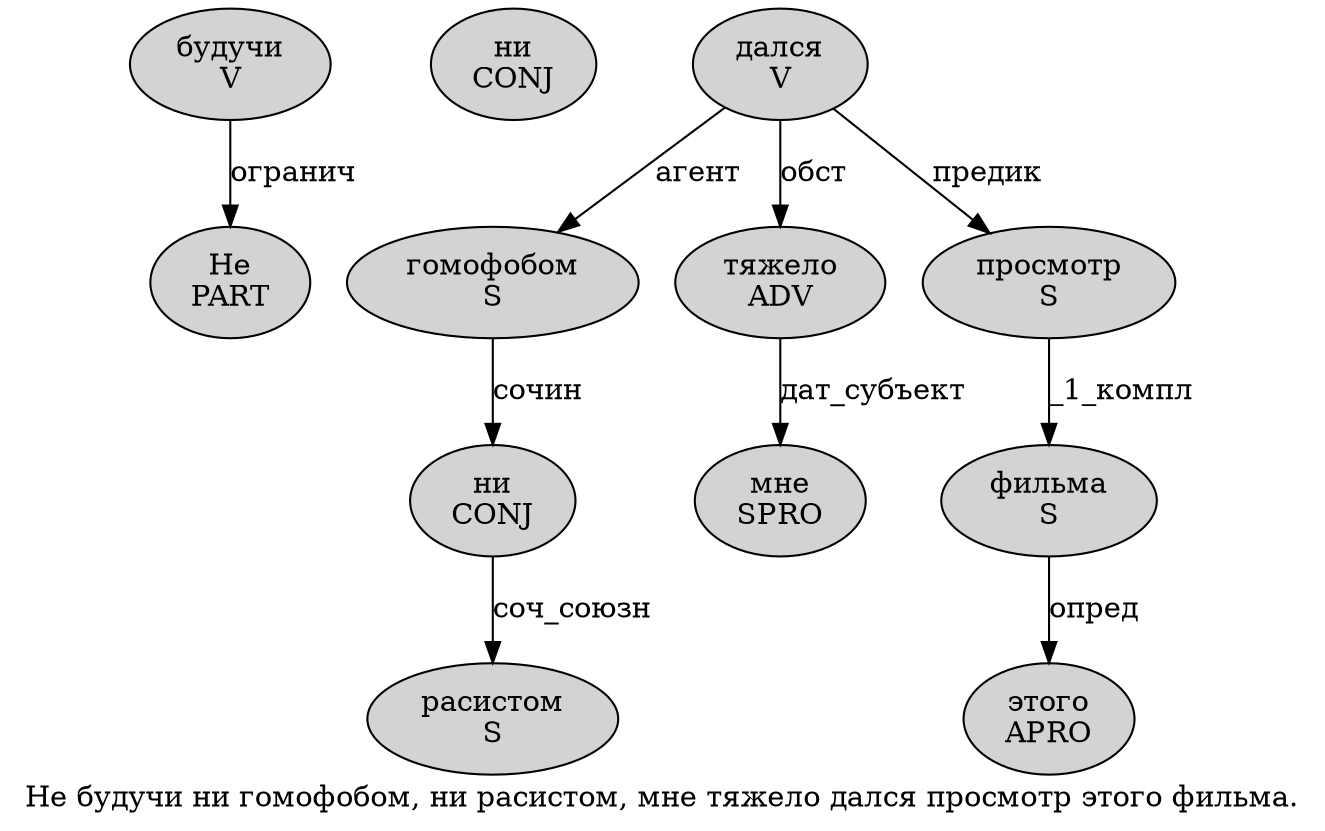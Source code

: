 digraph SENTENCE_4255 {
	graph [label="Не будучи ни гомофобом, ни расистом, мне тяжело дался просмотр этого фильма."]
	node [style=filled]
		0 [label="Не
PART" color="" fillcolor=lightgray penwidth=1 shape=ellipse]
		1 [label="будучи
V" color="" fillcolor=lightgray penwidth=1 shape=ellipse]
		2 [label="ни
CONJ" color="" fillcolor=lightgray penwidth=1 shape=ellipse]
		3 [label="гомофобом
S" color="" fillcolor=lightgray penwidth=1 shape=ellipse]
		5 [label="ни
CONJ" color="" fillcolor=lightgray penwidth=1 shape=ellipse]
		6 [label="расистом
S" color="" fillcolor=lightgray penwidth=1 shape=ellipse]
		8 [label="мне
SPRO" color="" fillcolor=lightgray penwidth=1 shape=ellipse]
		9 [label="тяжело
ADV" color="" fillcolor=lightgray penwidth=1 shape=ellipse]
		10 [label="дался
V" color="" fillcolor=lightgray penwidth=1 shape=ellipse]
		11 [label="просмотр
S" color="" fillcolor=lightgray penwidth=1 shape=ellipse]
		12 [label="этого
APRO" color="" fillcolor=lightgray penwidth=1 shape=ellipse]
		13 [label="фильма
S" color="" fillcolor=lightgray penwidth=1 shape=ellipse]
			10 -> 3 [label="агент"]
			10 -> 9 [label="обст"]
			10 -> 11 [label="предик"]
			1 -> 0 [label="огранич"]
			11 -> 13 [label="_1_компл"]
			13 -> 12 [label="опред"]
			3 -> 5 [label="сочин"]
			5 -> 6 [label="соч_союзн"]
			9 -> 8 [label="дат_субъект"]
}